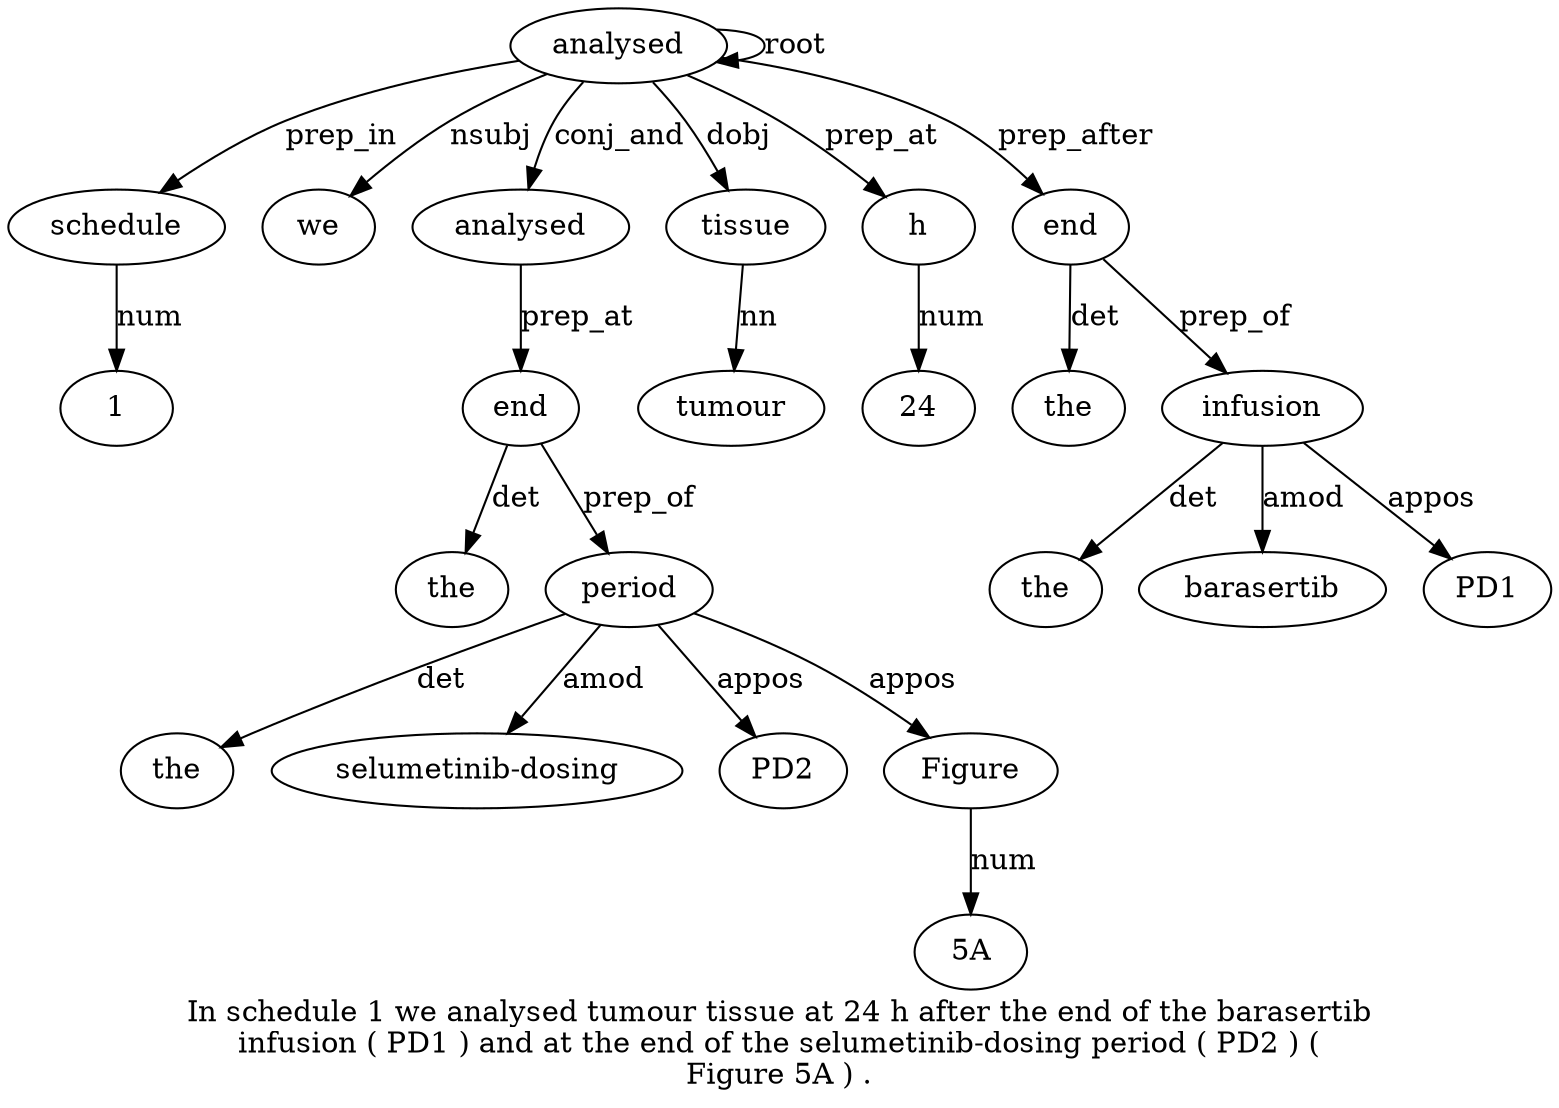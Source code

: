 digraph "In schedule 1 we analysed tumour tissue at 24 h after the end of the barasertib infusion ( PD1 ) and at the end of the selumetinib-dosing period ( PD2 ) ( Figure 5A ) ." {
label="In schedule 1 we analysed tumour tissue at 24 h after the end of the barasertib
infusion ( PD1 ) and at the end of the selumetinib-dosing period ( PD2 ) (
Figure 5A ) .";
analysed5 [style=filled, fillcolor=white, label=analysed];
schedule2 [style=filled, fillcolor=white, label=schedule];
analysed5 -> schedule2  [label=prep_in];
13 [style=filled, fillcolor=white, label=1];
schedule2 -> 13  [label=num];
we4 [style=filled, fillcolor=white, label=we];
analysed5 -> we4  [label=nsubj];
analysed5 -> analysed5  [label=root];
"analysed5'" [style=filled, fillcolor=white, label=analysed];
analysed5 -> "analysed5'"  [label=conj_and];
tissue7 [style=filled, fillcolor=white, label=tissue];
tumour6 [style=filled, fillcolor=white, label=tumour];
tissue7 -> tumour6  [label=nn];
analysed5 -> tissue7  [label=dobj];
h10 [style=filled, fillcolor=white, label=h];
249 [style=filled, fillcolor=white, label=24];
h10 -> 249  [label=num];
analysed5 -> h10  [label=prep_at];
end13 [style=filled, fillcolor=white, label=end];
the12 [style=filled, fillcolor=white, label=the];
end13 -> the12  [label=det];
analysed5 -> end13  [label=prep_after];
infusion17 [style=filled, fillcolor=white, label=infusion];
the15 [style=filled, fillcolor=white, label=the];
infusion17 -> the15  [label=det];
barasertib16 [style=filled, fillcolor=white, label=barasertib];
infusion17 -> barasertib16  [label=amod];
end13 -> infusion17  [label=prep_of];
PD119 [style=filled, fillcolor=white, label=PD1];
infusion17 -> PD119  [label=appos];
end24 [style=filled, fillcolor=white, label=end];
the23 [style=filled, fillcolor=white, label=the];
end24 -> the23  [label=det];
"analysed5'" -> end24  [label=prep_at];
period28 [style=filled, fillcolor=white, label=period];
the26 [style=filled, fillcolor=white, label=the];
period28 -> the26  [label=det];
"selumetinib-dosing27" [style=filled, fillcolor=white, label="selumetinib-dosing"];
period28 -> "selumetinib-dosing27"  [label=amod];
end24 -> period28  [label=prep_of];
PD230 [style=filled, fillcolor=white, label=PD2];
period28 -> PD230  [label=appos];
Figure33 [style=filled, fillcolor=white, label=Figure];
period28 -> Figure33  [label=appos];
"5A34" [style=filled, fillcolor=white, label="5A"];
Figure33 -> "5A34"  [label=num];
}
